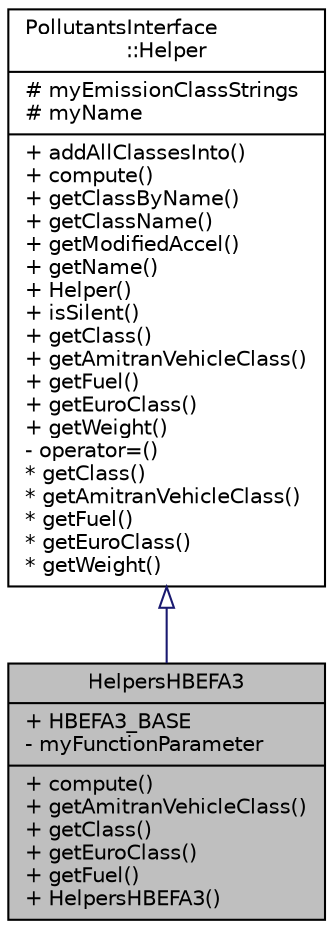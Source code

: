 digraph "HelpersHBEFA3"
{
  edge [fontname="Helvetica",fontsize="10",labelfontname="Helvetica",labelfontsize="10"];
  node [fontname="Helvetica",fontsize="10",shape=record];
  Node0 [label="{HelpersHBEFA3\n|+ HBEFA3_BASE\l- myFunctionParameter\l|+ compute()\l+ getAmitranVehicleClass()\l+ getClass()\l+ getEuroClass()\l+ getFuel()\l+ HelpersHBEFA3()\l}",height=0.2,width=0.4,color="black", fillcolor="grey75", style="filled", fontcolor="black"];
  Node1 -> Node0 [dir="back",color="midnightblue",fontsize="10",style="solid",arrowtail="onormal",fontname="Helvetica"];
  Node1 [label="{PollutantsInterface\l::Helper\n|# myEmissionClassStrings\l# myName\l|+ addAllClassesInto()\l+ compute()\l+ getClassByName()\l+ getClassName()\l+ getModifiedAccel()\l+ getName()\l+ Helper()\l+ isSilent()\l+ getClass()\l+ getAmitranVehicleClass()\l+ getFuel()\l+ getEuroClass()\l+ getWeight()\l- operator=()\l* getClass()\l* getAmitranVehicleClass()\l* getFuel()\l* getEuroClass()\l* getWeight()\l}",height=0.2,width=0.4,color="black", fillcolor="white", style="filled",URL="$de/d93/class_pollutants_interface_1_1_helper.html",tooltip="abstract superclass for the model helpers "];
}

